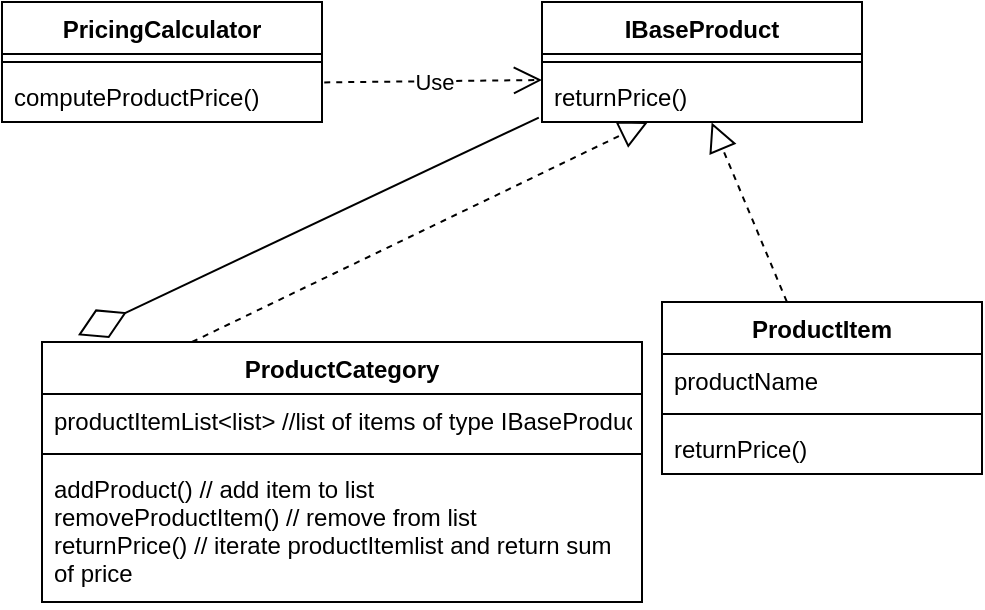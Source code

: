 <mxfile version="20.1.1" type="github">
  <diagram id="6jB8u4n8GOU8I7Eg9Aq8" name="Page-1">
    <mxGraphModel dx="526" dy="483" grid="1" gridSize="10" guides="1" tooltips="1" connect="1" arrows="1" fold="1" page="1" pageScale="1" pageWidth="850" pageHeight="1100" math="0" shadow="0">
      <root>
        <mxCell id="0" />
        <mxCell id="1" parent="0" />
        <mxCell id="AB6e_iUDr7isIGWrLlZy-1" value="IBaseProduct" style="swimlane;fontStyle=1;align=center;verticalAlign=top;childLayout=stackLayout;horizontal=1;startSize=26;horizontalStack=0;resizeParent=1;resizeParentMax=0;resizeLast=0;collapsible=1;marginBottom=0;" vertex="1" parent="1">
          <mxGeometry x="310" y="90" width="160" height="60" as="geometry" />
        </mxCell>
        <mxCell id="AB6e_iUDr7isIGWrLlZy-3" value="" style="line;strokeWidth=1;fillColor=none;align=left;verticalAlign=middle;spacingTop=-1;spacingLeft=3;spacingRight=3;rotatable=0;labelPosition=right;points=[];portConstraint=eastwest;" vertex="1" parent="AB6e_iUDr7isIGWrLlZy-1">
          <mxGeometry y="26" width="160" height="8" as="geometry" />
        </mxCell>
        <mxCell id="AB6e_iUDr7isIGWrLlZy-4" value="returnPrice()" style="text;strokeColor=none;fillColor=none;align=left;verticalAlign=top;spacingLeft=4;spacingRight=4;overflow=hidden;rotatable=0;points=[[0,0.5],[1,0.5]];portConstraint=eastwest;" vertex="1" parent="AB6e_iUDr7isIGWrLlZy-1">
          <mxGeometry y="34" width="160" height="26" as="geometry" />
        </mxCell>
        <mxCell id="AB6e_iUDr7isIGWrLlZy-5" value="ProductItem" style="swimlane;fontStyle=1;align=center;verticalAlign=top;childLayout=stackLayout;horizontal=1;startSize=26;horizontalStack=0;resizeParent=1;resizeParentMax=0;resizeLast=0;collapsible=1;marginBottom=0;" vertex="1" parent="1">
          <mxGeometry x="370" y="240" width="160" height="86" as="geometry" />
        </mxCell>
        <mxCell id="AB6e_iUDr7isIGWrLlZy-6" value="productName" style="text;strokeColor=none;fillColor=none;align=left;verticalAlign=top;spacingLeft=4;spacingRight=4;overflow=hidden;rotatable=0;points=[[0,0.5],[1,0.5]];portConstraint=eastwest;" vertex="1" parent="AB6e_iUDr7isIGWrLlZy-5">
          <mxGeometry y="26" width="160" height="26" as="geometry" />
        </mxCell>
        <mxCell id="AB6e_iUDr7isIGWrLlZy-7" value="" style="line;strokeWidth=1;fillColor=none;align=left;verticalAlign=middle;spacingTop=-1;spacingLeft=3;spacingRight=3;rotatable=0;labelPosition=right;points=[];portConstraint=eastwest;" vertex="1" parent="AB6e_iUDr7isIGWrLlZy-5">
          <mxGeometry y="52" width="160" height="8" as="geometry" />
        </mxCell>
        <mxCell id="AB6e_iUDr7isIGWrLlZy-8" value="returnPrice()" style="text;strokeColor=none;fillColor=none;align=left;verticalAlign=top;spacingLeft=4;spacingRight=4;overflow=hidden;rotatable=0;points=[[0,0.5],[1,0.5]];portConstraint=eastwest;" vertex="1" parent="AB6e_iUDr7isIGWrLlZy-5">
          <mxGeometry y="60" width="160" height="26" as="geometry" />
        </mxCell>
        <mxCell id="AB6e_iUDr7isIGWrLlZy-9" value="ProductCategory" style="swimlane;fontStyle=1;align=center;verticalAlign=top;childLayout=stackLayout;horizontal=1;startSize=26;horizontalStack=0;resizeParent=1;resizeParentMax=0;resizeLast=0;collapsible=1;marginBottom=0;" vertex="1" parent="1">
          <mxGeometry x="60" y="260" width="300" height="130" as="geometry" />
        </mxCell>
        <mxCell id="AB6e_iUDr7isIGWrLlZy-10" value="productItemList&lt;list&gt; //list of items of type IBaseProduct" style="text;strokeColor=none;fillColor=none;align=left;verticalAlign=top;spacingLeft=4;spacingRight=4;overflow=hidden;rotatable=0;points=[[0,0.5],[1,0.5]];portConstraint=eastwest;" vertex="1" parent="AB6e_iUDr7isIGWrLlZy-9">
          <mxGeometry y="26" width="300" height="26" as="geometry" />
        </mxCell>
        <mxCell id="AB6e_iUDr7isIGWrLlZy-11" value="" style="line;strokeWidth=1;fillColor=none;align=left;verticalAlign=middle;spacingTop=-1;spacingLeft=3;spacingRight=3;rotatable=0;labelPosition=right;points=[];portConstraint=eastwest;" vertex="1" parent="AB6e_iUDr7isIGWrLlZy-9">
          <mxGeometry y="52" width="300" height="8" as="geometry" />
        </mxCell>
        <mxCell id="AB6e_iUDr7isIGWrLlZy-12" value="addProduct() // add item to list&#xa;removeProductItem() // remove from list&#xa;returnPrice() // iterate productItemlist and return sum &#xa;of price&#xa;" style="text;strokeColor=none;fillColor=none;align=left;verticalAlign=top;spacingLeft=4;spacingRight=4;overflow=hidden;rotatable=0;points=[[0,0.5],[1,0.5]];portConstraint=eastwest;" vertex="1" parent="AB6e_iUDr7isIGWrLlZy-9">
          <mxGeometry y="60" width="300" height="70" as="geometry" />
        </mxCell>
        <mxCell id="AB6e_iUDr7isIGWrLlZy-13" value="PricingCalculator" style="swimlane;fontStyle=1;align=center;verticalAlign=top;childLayout=stackLayout;horizontal=1;startSize=26;horizontalStack=0;resizeParent=1;resizeParentMax=0;resizeLast=0;collapsible=1;marginBottom=0;" vertex="1" parent="1">
          <mxGeometry x="40" y="90" width="160" height="60" as="geometry" />
        </mxCell>
        <mxCell id="AB6e_iUDr7isIGWrLlZy-15" value="" style="line;strokeWidth=1;fillColor=none;align=left;verticalAlign=middle;spacingTop=-1;spacingLeft=3;spacingRight=3;rotatable=0;labelPosition=right;points=[];portConstraint=eastwest;" vertex="1" parent="AB6e_iUDr7isIGWrLlZy-13">
          <mxGeometry y="26" width="160" height="8" as="geometry" />
        </mxCell>
        <mxCell id="AB6e_iUDr7isIGWrLlZy-16" value="computeProductPrice()" style="text;strokeColor=none;fillColor=none;align=left;verticalAlign=top;spacingLeft=4;spacingRight=4;overflow=hidden;rotatable=0;points=[[0,0.5],[1,0.5]];portConstraint=eastwest;" vertex="1" parent="AB6e_iUDr7isIGWrLlZy-13">
          <mxGeometry y="34" width="160" height="26" as="geometry" />
        </mxCell>
        <mxCell id="AB6e_iUDr7isIGWrLlZy-17" value="Use" style="endArrow=open;endSize=12;dashed=1;html=1;rounded=0;entryX=0;entryY=0.5;entryDx=0;entryDy=0;exitX=1.007;exitY=0.238;exitDx=0;exitDy=0;exitPerimeter=0;" edge="1" parent="1" source="AB6e_iUDr7isIGWrLlZy-16">
          <mxGeometry width="160" relative="1" as="geometry">
            <mxPoint x="190" y="250" as="sourcePoint" />
            <mxPoint x="310" y="129" as="targetPoint" />
            <Array as="points" />
          </mxGeometry>
        </mxCell>
        <mxCell id="AB6e_iUDr7isIGWrLlZy-18" value="" style="endArrow=block;dashed=1;endFill=0;endSize=12;html=1;rounded=0;exitX=0.25;exitY=0;exitDx=0;exitDy=0;" edge="1" parent="1" source="AB6e_iUDr7isIGWrLlZy-9" target="AB6e_iUDr7isIGWrLlZy-4">
          <mxGeometry width="160" relative="1" as="geometry">
            <mxPoint x="190" y="250" as="sourcePoint" />
            <mxPoint x="350" y="250" as="targetPoint" />
          </mxGeometry>
        </mxCell>
        <mxCell id="AB6e_iUDr7isIGWrLlZy-19" value="" style="endArrow=block;dashed=1;endFill=0;endSize=12;html=1;rounded=0;entryX=0.53;entryY=1.008;entryDx=0;entryDy=0;entryPerimeter=0;exitX=0.39;exitY=-0.002;exitDx=0;exitDy=0;exitPerimeter=0;" edge="1" parent="1" source="AB6e_iUDr7isIGWrLlZy-5" target="AB6e_iUDr7isIGWrLlZy-4">
          <mxGeometry width="160" relative="1" as="geometry">
            <mxPoint x="420" y="230" as="sourcePoint" />
            <mxPoint x="382.033" y="160" as="targetPoint" />
          </mxGeometry>
        </mxCell>
        <mxCell id="AB6e_iUDr7isIGWrLlZy-20" value="" style="endArrow=diamondThin;endFill=0;endSize=24;html=1;rounded=0;exitX=-0.01;exitY=0.915;exitDx=0;exitDy=0;exitPerimeter=0;entryX=0.06;entryY=-0.026;entryDx=0;entryDy=0;entryPerimeter=0;" edge="1" parent="1" source="AB6e_iUDr7isIGWrLlZy-4" target="AB6e_iUDr7isIGWrLlZy-9">
          <mxGeometry width="160" relative="1" as="geometry">
            <mxPoint x="190" y="250" as="sourcePoint" />
            <mxPoint x="80" y="250" as="targetPoint" />
          </mxGeometry>
        </mxCell>
      </root>
    </mxGraphModel>
  </diagram>
</mxfile>
